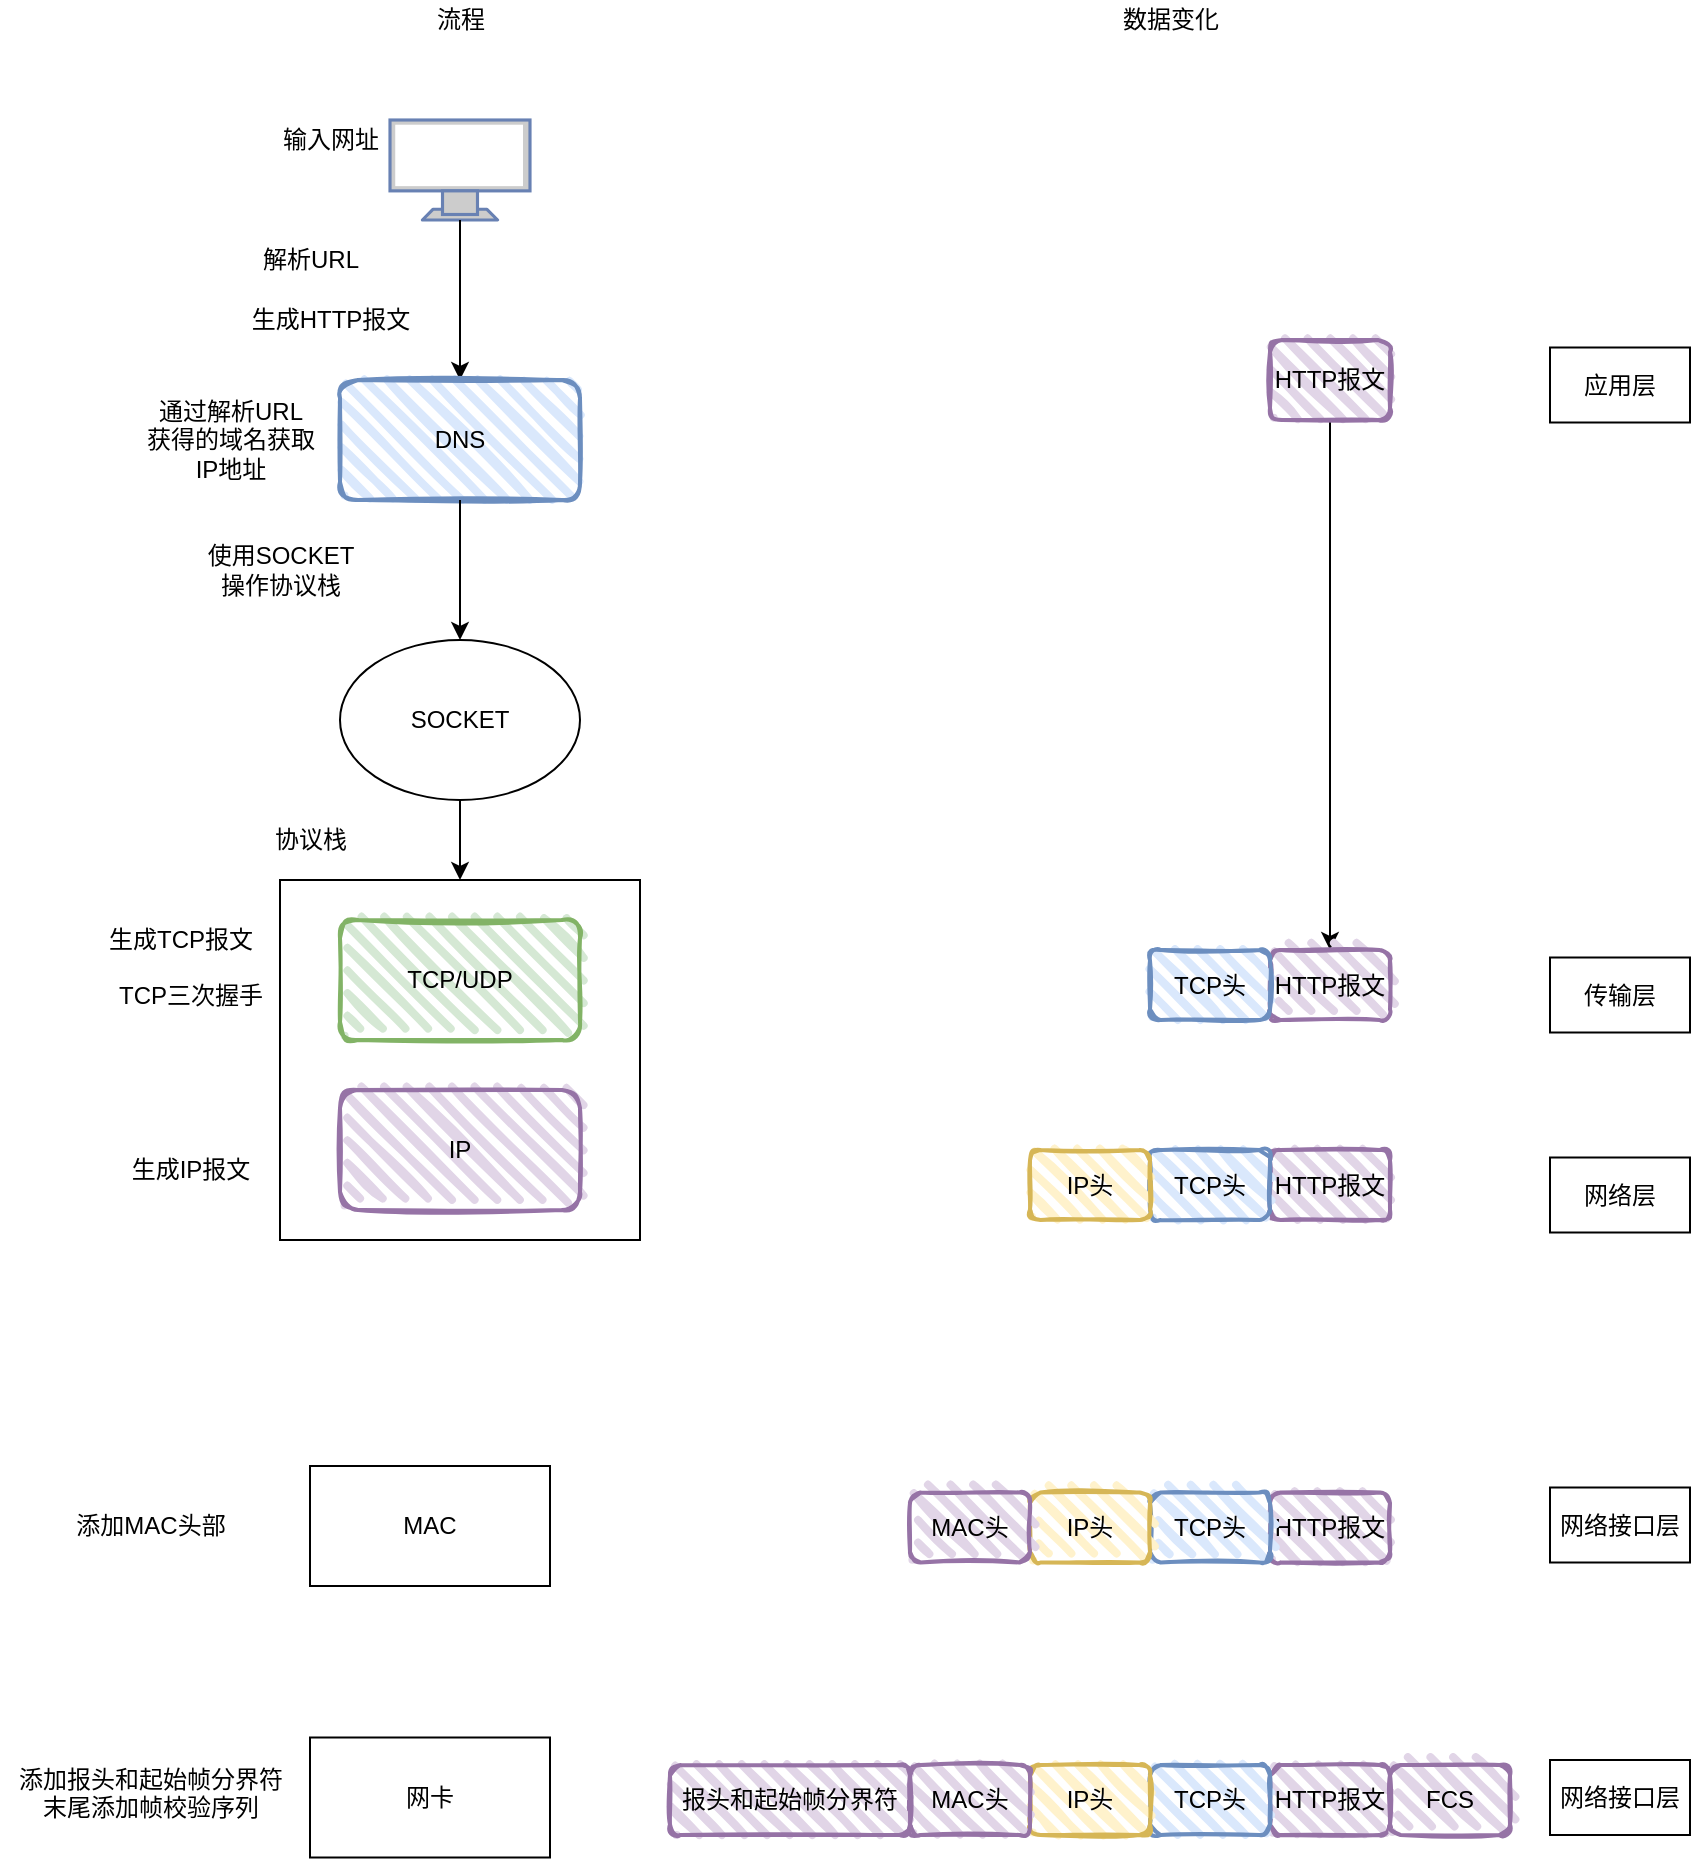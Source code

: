 <mxfile version="17.5.0" type="github">
  <diagram id="gR6LNl41n3JhaIhzlOUG" name="Page-1">
    <mxGraphModel dx="2005" dy="641" grid="1" gridSize="10" guides="1" tooltips="1" connect="1" arrows="1" fold="1" page="1" pageScale="1" pageWidth="827" pageHeight="1169" math="0" shadow="0">
      <root>
        <mxCell id="0" />
        <mxCell id="1" parent="0" />
        <mxCell id="zqBKp64alBeFMf3J91-X-4" value="" style="fontColor=#0066CC;verticalAlign=top;verticalLabelPosition=bottom;labelPosition=center;align=center;html=1;outlineConnect=0;fillColor=#CCCCCC;strokeColor=#6881B3;gradientColor=none;gradientDirection=north;strokeWidth=2;shape=mxgraph.networks.monitor;" vertex="1" parent="1">
          <mxGeometry x="190" y="100" width="70" height="50" as="geometry" />
        </mxCell>
        <mxCell id="zqBKp64alBeFMf3J91-X-5" value="" style="endArrow=classic;html=1;rounded=0;exitX=0.5;exitY=1;exitDx=0;exitDy=0;exitPerimeter=0;" edge="1" parent="1" source="zqBKp64alBeFMf3J91-X-4">
          <mxGeometry width="50" height="50" relative="1" as="geometry">
            <mxPoint x="430" y="170" as="sourcePoint" />
            <mxPoint x="225" y="230" as="targetPoint" />
          </mxGeometry>
        </mxCell>
        <mxCell id="zqBKp64alBeFMf3J91-X-6" value="输入网址" style="text;html=1;align=center;verticalAlign=middle;resizable=0;points=[];autosize=1;strokeColor=none;fillColor=none;" vertex="1" parent="1">
          <mxGeometry x="130" y="100" width="60" height="20" as="geometry" />
        </mxCell>
        <mxCell id="zqBKp64alBeFMf3J91-X-7" value="解析URL" style="text;html=1;align=center;verticalAlign=middle;resizable=0;points=[];autosize=1;strokeColor=none;fillColor=none;" vertex="1" parent="1">
          <mxGeometry x="120" y="160" width="60" height="20" as="geometry" />
        </mxCell>
        <mxCell id="zqBKp64alBeFMf3J91-X-8" value="生成HTTP报文" style="text;html=1;align=center;verticalAlign=middle;resizable=0;points=[];autosize=1;strokeColor=none;fillColor=none;" vertex="1" parent="1">
          <mxGeometry x="115" y="190" width="90" height="20" as="geometry" />
        </mxCell>
        <mxCell id="zqBKp64alBeFMf3J91-X-10" value="DNS" style="rounded=1;whiteSpace=wrap;html=1;strokeWidth=2;fillWeight=4;hachureGap=8;hachureAngle=45;fillColor=#dae8fc;sketch=1;strokeColor=#6c8ebf;" vertex="1" parent="1">
          <mxGeometry x="165" y="230" width="120" height="60" as="geometry" />
        </mxCell>
        <mxCell id="zqBKp64alBeFMf3J91-X-11" value="通过解析URL&lt;br&gt;获得的域名获取&lt;br&gt;IP地址" style="text;html=1;align=center;verticalAlign=middle;resizable=0;points=[];autosize=1;strokeColor=none;fillColor=none;" vertex="1" parent="1">
          <mxGeometry x="60" y="235" width="100" height="50" as="geometry" />
        </mxCell>
        <mxCell id="zqBKp64alBeFMf3J91-X-19" value="" style="edgeStyle=orthogonalEdgeStyle;rounded=0;orthogonalLoop=1;jettySize=auto;html=1;" edge="1" parent="1" source="zqBKp64alBeFMf3J91-X-14" target="zqBKp64alBeFMf3J91-X-17">
          <mxGeometry relative="1" as="geometry" />
        </mxCell>
        <mxCell id="zqBKp64alBeFMf3J91-X-14" value="SOCKET" style="ellipse;whiteSpace=wrap;html=1;" vertex="1" parent="1">
          <mxGeometry x="165" y="360" width="120" height="80" as="geometry" />
        </mxCell>
        <mxCell id="zqBKp64alBeFMf3J91-X-15" value="" style="endArrow=classic;html=1;rounded=0;exitX=0.5;exitY=1;exitDx=0;exitDy=0;entryX=0.5;entryY=0;entryDx=0;entryDy=0;" edge="1" parent="1" source="zqBKp64alBeFMf3J91-X-10" target="zqBKp64alBeFMf3J91-X-14">
          <mxGeometry width="50" height="50" relative="1" as="geometry">
            <mxPoint x="430" y="330" as="sourcePoint" />
            <mxPoint x="480" y="280" as="targetPoint" />
          </mxGeometry>
        </mxCell>
        <mxCell id="zqBKp64alBeFMf3J91-X-16" value="使用SOCKET&lt;br&gt;操作协议栈" style="text;html=1;align=center;verticalAlign=middle;resizable=0;points=[];autosize=1;strokeColor=none;fillColor=none;" vertex="1" parent="1">
          <mxGeometry x="90" y="310" width="90" height="30" as="geometry" />
        </mxCell>
        <mxCell id="zqBKp64alBeFMf3J91-X-17" value="" style="whiteSpace=wrap;html=1;aspect=fixed;" vertex="1" parent="1">
          <mxGeometry x="135" y="480" width="180" height="180" as="geometry" />
        </mxCell>
        <mxCell id="zqBKp64alBeFMf3J91-X-20" value="TCP/UDP" style="rounded=1;whiteSpace=wrap;html=1;strokeWidth=2;fillWeight=4;hachureGap=8;hachureAngle=45;fillColor=#d5e8d4;sketch=1;strokeColor=#82b366;" vertex="1" parent="1">
          <mxGeometry x="165" y="500" width="120" height="60" as="geometry" />
        </mxCell>
        <mxCell id="zqBKp64alBeFMf3J91-X-21" value="IP" style="rounded=1;whiteSpace=wrap;html=1;strokeWidth=2;fillWeight=4;hachureGap=8;hachureAngle=45;fillColor=#e1d5e7;sketch=1;strokeColor=#9673a6;" vertex="1" parent="1">
          <mxGeometry x="165" y="585" width="120" height="60" as="geometry" />
        </mxCell>
        <mxCell id="zqBKp64alBeFMf3J91-X-24" value="TCP三次握手" style="text;html=1;align=center;verticalAlign=middle;resizable=0;points=[];autosize=1;strokeColor=none;fillColor=none;" vertex="1" parent="1">
          <mxGeometry x="45" y="527.5" width="90" height="20" as="geometry" />
        </mxCell>
        <mxCell id="zqBKp64alBeFMf3J91-X-26" value="流程" style="text;html=1;align=center;verticalAlign=middle;resizable=0;points=[];autosize=1;strokeColor=none;fillColor=none;" vertex="1" parent="1">
          <mxGeometry x="205" y="40" width="40" height="20" as="geometry" />
        </mxCell>
        <mxCell id="zqBKp64alBeFMf3J91-X-27" value="数据变化" style="text;html=1;align=center;verticalAlign=middle;resizable=0;points=[];autosize=1;strokeColor=none;fillColor=none;" vertex="1" parent="1">
          <mxGeometry x="550" y="40" width="60" height="20" as="geometry" />
        </mxCell>
        <mxCell id="zqBKp64alBeFMf3J91-X-31" value="" style="edgeStyle=orthogonalEdgeStyle;rounded=0;orthogonalLoop=1;jettySize=auto;html=1;" edge="1" parent="1" source="zqBKp64alBeFMf3J91-X-29" target="zqBKp64alBeFMf3J91-X-30">
          <mxGeometry relative="1" as="geometry" />
        </mxCell>
        <mxCell id="zqBKp64alBeFMf3J91-X-29" value="HTTP报文" style="rounded=1;whiteSpace=wrap;html=1;strokeWidth=2;fillWeight=4;hachureGap=8;hachureAngle=45;fillColor=#e1d5e7;sketch=1;strokeColor=#9673a6;" vertex="1" parent="1">
          <mxGeometry x="630" y="210" width="60" height="40" as="geometry" />
        </mxCell>
        <mxCell id="zqBKp64alBeFMf3J91-X-30" value="HTTP报文" style="rounded=1;whiteSpace=wrap;html=1;strokeWidth=2;fillWeight=4;hachureGap=8;hachureAngle=45;fillColor=#e1d5e7;sketch=1;strokeColor=#9673a6;" vertex="1" parent="1">
          <mxGeometry x="630" y="515" width="60" height="35" as="geometry" />
        </mxCell>
        <mxCell id="zqBKp64alBeFMf3J91-X-32" value="生成TCP报文" style="text;html=1;align=center;verticalAlign=middle;resizable=0;points=[];autosize=1;strokeColor=none;fillColor=none;" vertex="1" parent="1">
          <mxGeometry x="40" y="500" width="90" height="20" as="geometry" />
        </mxCell>
        <mxCell id="zqBKp64alBeFMf3J91-X-34" value="TCP头" style="rounded=1;whiteSpace=wrap;html=1;strokeWidth=2;fillWeight=4;hachureGap=8;hachureAngle=45;fillColor=#dae8fc;sketch=1;strokeColor=#6c8ebf;" vertex="1" parent="1">
          <mxGeometry x="570" y="515" width="60" height="35" as="geometry" />
        </mxCell>
        <mxCell id="zqBKp64alBeFMf3J91-X-36" value="HTTP报文" style="rounded=1;whiteSpace=wrap;html=1;strokeWidth=2;fillWeight=4;hachureGap=8;hachureAngle=45;fillColor=#e1d5e7;sketch=1;strokeColor=#9673a6;" vertex="1" parent="1">
          <mxGeometry x="630" y="615" width="60" height="35" as="geometry" />
        </mxCell>
        <mxCell id="zqBKp64alBeFMf3J91-X-37" value="TCP头" style="rounded=1;whiteSpace=wrap;html=1;strokeWidth=2;fillWeight=4;hachureGap=8;hachureAngle=45;fillColor=#dae8fc;sketch=1;strokeColor=#6c8ebf;" vertex="1" parent="1">
          <mxGeometry x="570" y="615" width="60" height="35" as="geometry" />
        </mxCell>
        <mxCell id="zqBKp64alBeFMf3J91-X-38" value="IP头" style="rounded=1;whiteSpace=wrap;html=1;strokeWidth=2;fillWeight=4;hachureGap=8;hachureAngle=45;fillColor=#fff2cc;sketch=1;strokeColor=#d6b656;" vertex="1" parent="1">
          <mxGeometry x="510" y="615" width="60" height="35" as="geometry" />
        </mxCell>
        <mxCell id="zqBKp64alBeFMf3J91-X-40" value="生成IP报文" style="text;html=1;align=center;verticalAlign=middle;resizable=0;points=[];autosize=1;strokeColor=none;fillColor=none;" vertex="1" parent="1">
          <mxGeometry x="55" y="615" width="70" height="20" as="geometry" />
        </mxCell>
        <mxCell id="zqBKp64alBeFMf3J91-X-41" value="协议栈" style="text;html=1;align=center;verticalAlign=middle;resizable=0;points=[];autosize=1;strokeColor=none;fillColor=none;" vertex="1" parent="1">
          <mxGeometry x="125" y="450" width="50" height="20" as="geometry" />
        </mxCell>
        <mxCell id="zqBKp64alBeFMf3J91-X-48" value="MAC" style="rounded=0;whiteSpace=wrap;html=1;" vertex="1" parent="1">
          <mxGeometry x="150" y="773" width="120" height="60" as="geometry" />
        </mxCell>
        <mxCell id="zqBKp64alBeFMf3J91-X-49" value="添加MAC头部" style="text;html=1;align=center;verticalAlign=middle;resizable=0;points=[];autosize=1;strokeColor=none;fillColor=none;" vertex="1" parent="1">
          <mxGeometry x="25" y="792.5" width="90" height="20" as="geometry" />
        </mxCell>
        <mxCell id="zqBKp64alBeFMf3J91-X-50" value="应用层" style="whiteSpace=wrap;html=1;" vertex="1" parent="1">
          <mxGeometry x="770" y="213.75" width="70" height="37.5" as="geometry" />
        </mxCell>
        <mxCell id="zqBKp64alBeFMf3J91-X-52" value="传输层" style="whiteSpace=wrap;html=1;" vertex="1" parent="1">
          <mxGeometry x="770" y="518.75" width="70" height="37.5" as="geometry" />
        </mxCell>
        <mxCell id="zqBKp64alBeFMf3J91-X-54" value="网络层" style="whiteSpace=wrap;html=1;" vertex="1" parent="1">
          <mxGeometry x="770" y="618.75" width="70" height="37.5" as="geometry" />
        </mxCell>
        <mxCell id="zqBKp64alBeFMf3J91-X-56" value="网络接口层" style="whiteSpace=wrap;html=1;" vertex="1" parent="1">
          <mxGeometry x="770" y="783.75" width="70" height="37.5" as="geometry" />
        </mxCell>
        <mxCell id="zqBKp64alBeFMf3J91-X-57" value="网络接口层" style="whiteSpace=wrap;html=1;" vertex="1" parent="1">
          <mxGeometry x="770" y="920" width="70" height="37.5" as="geometry" />
        </mxCell>
        <mxCell id="zqBKp64alBeFMf3J91-X-58" value="网卡" style="whiteSpace=wrap;html=1;" vertex="1" parent="1">
          <mxGeometry x="150" y="908.75" width="120" height="60" as="geometry" />
        </mxCell>
        <mxCell id="zqBKp64alBeFMf3J91-X-65" value="HTTP报文" style="rounded=1;whiteSpace=wrap;html=1;strokeWidth=2;fillWeight=4;hachureGap=8;hachureAngle=45;fillColor=#e1d5e7;sketch=1;strokeColor=#9673a6;" vertex="1" parent="1">
          <mxGeometry x="630" y="786.25" width="60" height="35" as="geometry" />
        </mxCell>
        <mxCell id="zqBKp64alBeFMf3J91-X-66" value="TCP头" style="rounded=1;whiteSpace=wrap;html=1;strokeWidth=2;fillWeight=4;hachureGap=8;hachureAngle=45;fillColor=#dae8fc;sketch=1;strokeColor=#6c8ebf;" vertex="1" parent="1">
          <mxGeometry x="570" y="786.25" width="60" height="35" as="geometry" />
        </mxCell>
        <mxCell id="zqBKp64alBeFMf3J91-X-67" value="IP头" style="rounded=1;whiteSpace=wrap;html=1;strokeWidth=2;fillWeight=4;hachureGap=8;hachureAngle=45;fillColor=#fff2cc;sketch=1;strokeColor=#d6b656;" vertex="1" parent="1">
          <mxGeometry x="510" y="786.25" width="60" height="35" as="geometry" />
        </mxCell>
        <mxCell id="zqBKp64alBeFMf3J91-X-68" value="MAC头" style="rounded=1;whiteSpace=wrap;html=1;strokeWidth=2;fillWeight=4;hachureGap=8;hachureAngle=45;fillColor=#e1d5e7;sketch=1;strokeColor=#9673a6;" vertex="1" parent="1">
          <mxGeometry x="450" y="786.25" width="60" height="35" as="geometry" />
        </mxCell>
        <mxCell id="zqBKp64alBeFMf3J91-X-69" value="HTTP报文" style="rounded=1;whiteSpace=wrap;html=1;strokeWidth=2;fillWeight=4;hachureGap=8;hachureAngle=45;fillColor=#e1d5e7;sketch=1;strokeColor=#9673a6;" vertex="1" parent="1">
          <mxGeometry x="630" y="922.5" width="60" height="35" as="geometry" />
        </mxCell>
        <mxCell id="zqBKp64alBeFMf3J91-X-70" value="TCP头" style="rounded=1;whiteSpace=wrap;html=1;strokeWidth=2;fillWeight=4;hachureGap=8;hachureAngle=45;fillColor=#dae8fc;sketch=1;strokeColor=#6c8ebf;" vertex="1" parent="1">
          <mxGeometry x="570" y="922.5" width="60" height="35" as="geometry" />
        </mxCell>
        <mxCell id="zqBKp64alBeFMf3J91-X-71" value="IP头" style="rounded=1;whiteSpace=wrap;html=1;strokeWidth=2;fillWeight=4;hachureGap=8;hachureAngle=45;fillColor=#fff2cc;sketch=1;strokeColor=#d6b656;" vertex="1" parent="1">
          <mxGeometry x="510" y="922.5" width="60" height="35" as="geometry" />
        </mxCell>
        <mxCell id="zqBKp64alBeFMf3J91-X-72" value="MAC头" style="rounded=1;whiteSpace=wrap;html=1;strokeWidth=2;fillWeight=4;hachureGap=8;hachureAngle=45;fillColor=#e1d5e7;sketch=1;strokeColor=#9673a6;" vertex="1" parent="1">
          <mxGeometry x="450" y="922.5" width="60" height="35" as="geometry" />
        </mxCell>
        <mxCell id="zqBKp64alBeFMf3J91-X-74" value="报头和起始帧分界符" style="rounded=1;whiteSpace=wrap;html=1;strokeWidth=2;fillWeight=4;hachureGap=8;hachureAngle=45;fillColor=#e1d5e7;sketch=1;strokeColor=#9673a6;" vertex="1" parent="1">
          <mxGeometry x="330" y="922.5" width="120" height="35" as="geometry" />
        </mxCell>
        <mxCell id="zqBKp64alBeFMf3J91-X-75" value="FCS" style="rounded=1;whiteSpace=wrap;html=1;strokeWidth=2;fillWeight=4;hachureGap=8;hachureAngle=45;fillColor=#e1d5e7;sketch=1;strokeColor=#9673a6;" vertex="1" parent="1">
          <mxGeometry x="690" y="922.5" width="60" height="35" as="geometry" />
        </mxCell>
        <mxCell id="zqBKp64alBeFMf3J91-X-77" value="添加&lt;span&gt;报头和起始帧分界符&lt;br&gt;末尾添加帧校验序列&lt;br&gt;&lt;br&gt;&lt;/span&gt;" style="text;html=1;align=center;verticalAlign=middle;resizable=0;points=[];autosize=1;strokeColor=none;fillColor=none;" vertex="1" parent="1">
          <mxGeometry x="-5" y="918.75" width="150" height="50" as="geometry" />
        </mxCell>
      </root>
    </mxGraphModel>
  </diagram>
</mxfile>
